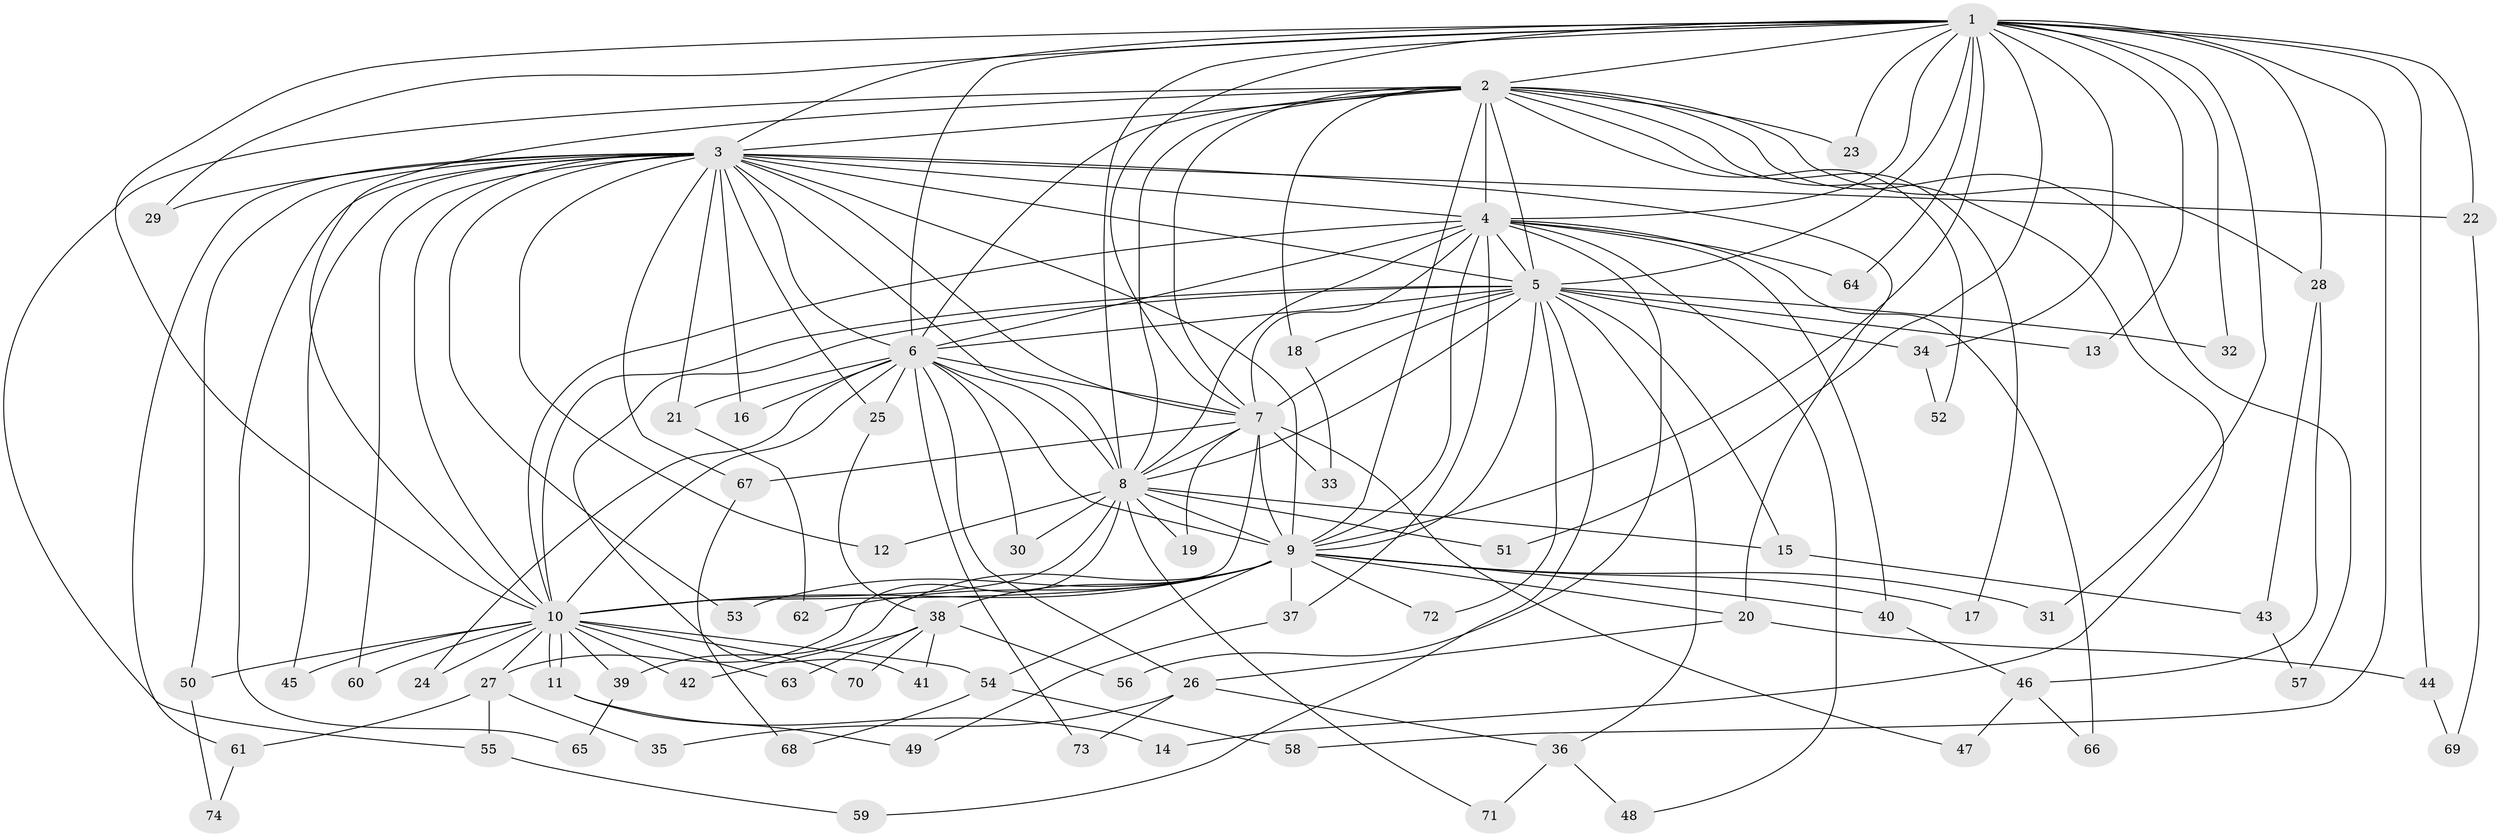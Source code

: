 // Generated by graph-tools (version 1.1) at 2025/49/03/09/25 03:49:32]
// undirected, 74 vertices, 173 edges
graph export_dot {
graph [start="1"]
  node [color=gray90,style=filled];
  1;
  2;
  3;
  4;
  5;
  6;
  7;
  8;
  9;
  10;
  11;
  12;
  13;
  14;
  15;
  16;
  17;
  18;
  19;
  20;
  21;
  22;
  23;
  24;
  25;
  26;
  27;
  28;
  29;
  30;
  31;
  32;
  33;
  34;
  35;
  36;
  37;
  38;
  39;
  40;
  41;
  42;
  43;
  44;
  45;
  46;
  47;
  48;
  49;
  50;
  51;
  52;
  53;
  54;
  55;
  56;
  57;
  58;
  59;
  60;
  61;
  62;
  63;
  64;
  65;
  66;
  67;
  68;
  69;
  70;
  71;
  72;
  73;
  74;
  1 -- 2;
  1 -- 3;
  1 -- 4;
  1 -- 5;
  1 -- 6;
  1 -- 7;
  1 -- 8;
  1 -- 9;
  1 -- 10;
  1 -- 13;
  1 -- 22;
  1 -- 23;
  1 -- 28;
  1 -- 29;
  1 -- 31;
  1 -- 32;
  1 -- 34;
  1 -- 44;
  1 -- 51;
  1 -- 58;
  1 -- 64;
  2 -- 3;
  2 -- 4;
  2 -- 5;
  2 -- 6;
  2 -- 7;
  2 -- 8;
  2 -- 9;
  2 -- 10;
  2 -- 14;
  2 -- 17;
  2 -- 18;
  2 -- 23;
  2 -- 28;
  2 -- 52;
  2 -- 55;
  2 -- 57;
  3 -- 4;
  3 -- 5;
  3 -- 6;
  3 -- 7;
  3 -- 8;
  3 -- 9;
  3 -- 10;
  3 -- 12;
  3 -- 16;
  3 -- 20;
  3 -- 21;
  3 -- 22;
  3 -- 25;
  3 -- 29;
  3 -- 45;
  3 -- 50;
  3 -- 53;
  3 -- 60;
  3 -- 61;
  3 -- 65;
  3 -- 67;
  4 -- 5;
  4 -- 6;
  4 -- 7;
  4 -- 8;
  4 -- 9;
  4 -- 10;
  4 -- 37;
  4 -- 40;
  4 -- 48;
  4 -- 56;
  4 -- 64;
  4 -- 66;
  5 -- 6;
  5 -- 7;
  5 -- 8;
  5 -- 9;
  5 -- 10;
  5 -- 13;
  5 -- 15;
  5 -- 18;
  5 -- 32;
  5 -- 34;
  5 -- 36;
  5 -- 41;
  5 -- 59;
  5 -- 72;
  6 -- 7;
  6 -- 8;
  6 -- 9;
  6 -- 10;
  6 -- 16;
  6 -- 21;
  6 -- 24;
  6 -- 25;
  6 -- 26;
  6 -- 30;
  6 -- 73;
  7 -- 8;
  7 -- 9;
  7 -- 10;
  7 -- 19;
  7 -- 33;
  7 -- 47;
  7 -- 67;
  8 -- 9;
  8 -- 10;
  8 -- 12;
  8 -- 15;
  8 -- 19;
  8 -- 27;
  8 -- 30;
  8 -- 51;
  8 -- 71;
  9 -- 10;
  9 -- 17;
  9 -- 20;
  9 -- 31;
  9 -- 37;
  9 -- 38;
  9 -- 39;
  9 -- 40;
  9 -- 53;
  9 -- 54;
  9 -- 62;
  9 -- 72;
  10 -- 11;
  10 -- 11;
  10 -- 24;
  10 -- 27;
  10 -- 39;
  10 -- 42;
  10 -- 45;
  10 -- 50;
  10 -- 54;
  10 -- 60;
  10 -- 63;
  10 -- 70;
  11 -- 14;
  11 -- 49;
  15 -- 43;
  18 -- 33;
  20 -- 26;
  20 -- 44;
  21 -- 62;
  22 -- 69;
  25 -- 38;
  26 -- 35;
  26 -- 36;
  26 -- 73;
  27 -- 35;
  27 -- 55;
  27 -- 61;
  28 -- 43;
  28 -- 46;
  34 -- 52;
  36 -- 48;
  36 -- 71;
  37 -- 49;
  38 -- 41;
  38 -- 42;
  38 -- 56;
  38 -- 63;
  38 -- 70;
  39 -- 65;
  40 -- 46;
  43 -- 57;
  44 -- 69;
  46 -- 47;
  46 -- 66;
  50 -- 74;
  54 -- 58;
  54 -- 68;
  55 -- 59;
  61 -- 74;
  67 -- 68;
}
